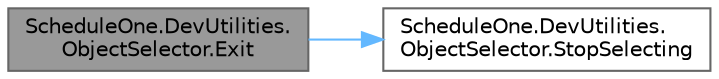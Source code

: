 digraph "ScheduleOne.DevUtilities.ObjectSelector.Exit"
{
 // LATEX_PDF_SIZE
  bgcolor="transparent";
  edge [fontname=Helvetica,fontsize=10,labelfontname=Helvetica,labelfontsize=10];
  node [fontname=Helvetica,fontsize=10,shape=box,height=0.2,width=0.4];
  rankdir="LR";
  Node1 [id="Node000001",label="ScheduleOne.DevUtilities.\lObjectSelector.Exit",height=0.2,width=0.4,color="gray40", fillcolor="grey60", style="filled", fontcolor="black",tooltip=" "];
  Node1 -> Node2 [id="edge1_Node000001_Node000002",color="steelblue1",style="solid",tooltip=" "];
  Node2 [id="Node000002",label="ScheduleOne.DevUtilities.\lObjectSelector.StopSelecting",height=0.2,width=0.4,color="grey40", fillcolor="white", style="filled",URL="$class_schedule_one_1_1_dev_utilities_1_1_object_selector.html#a147717378eba87030496ac127eee7806",tooltip=" "];
}
